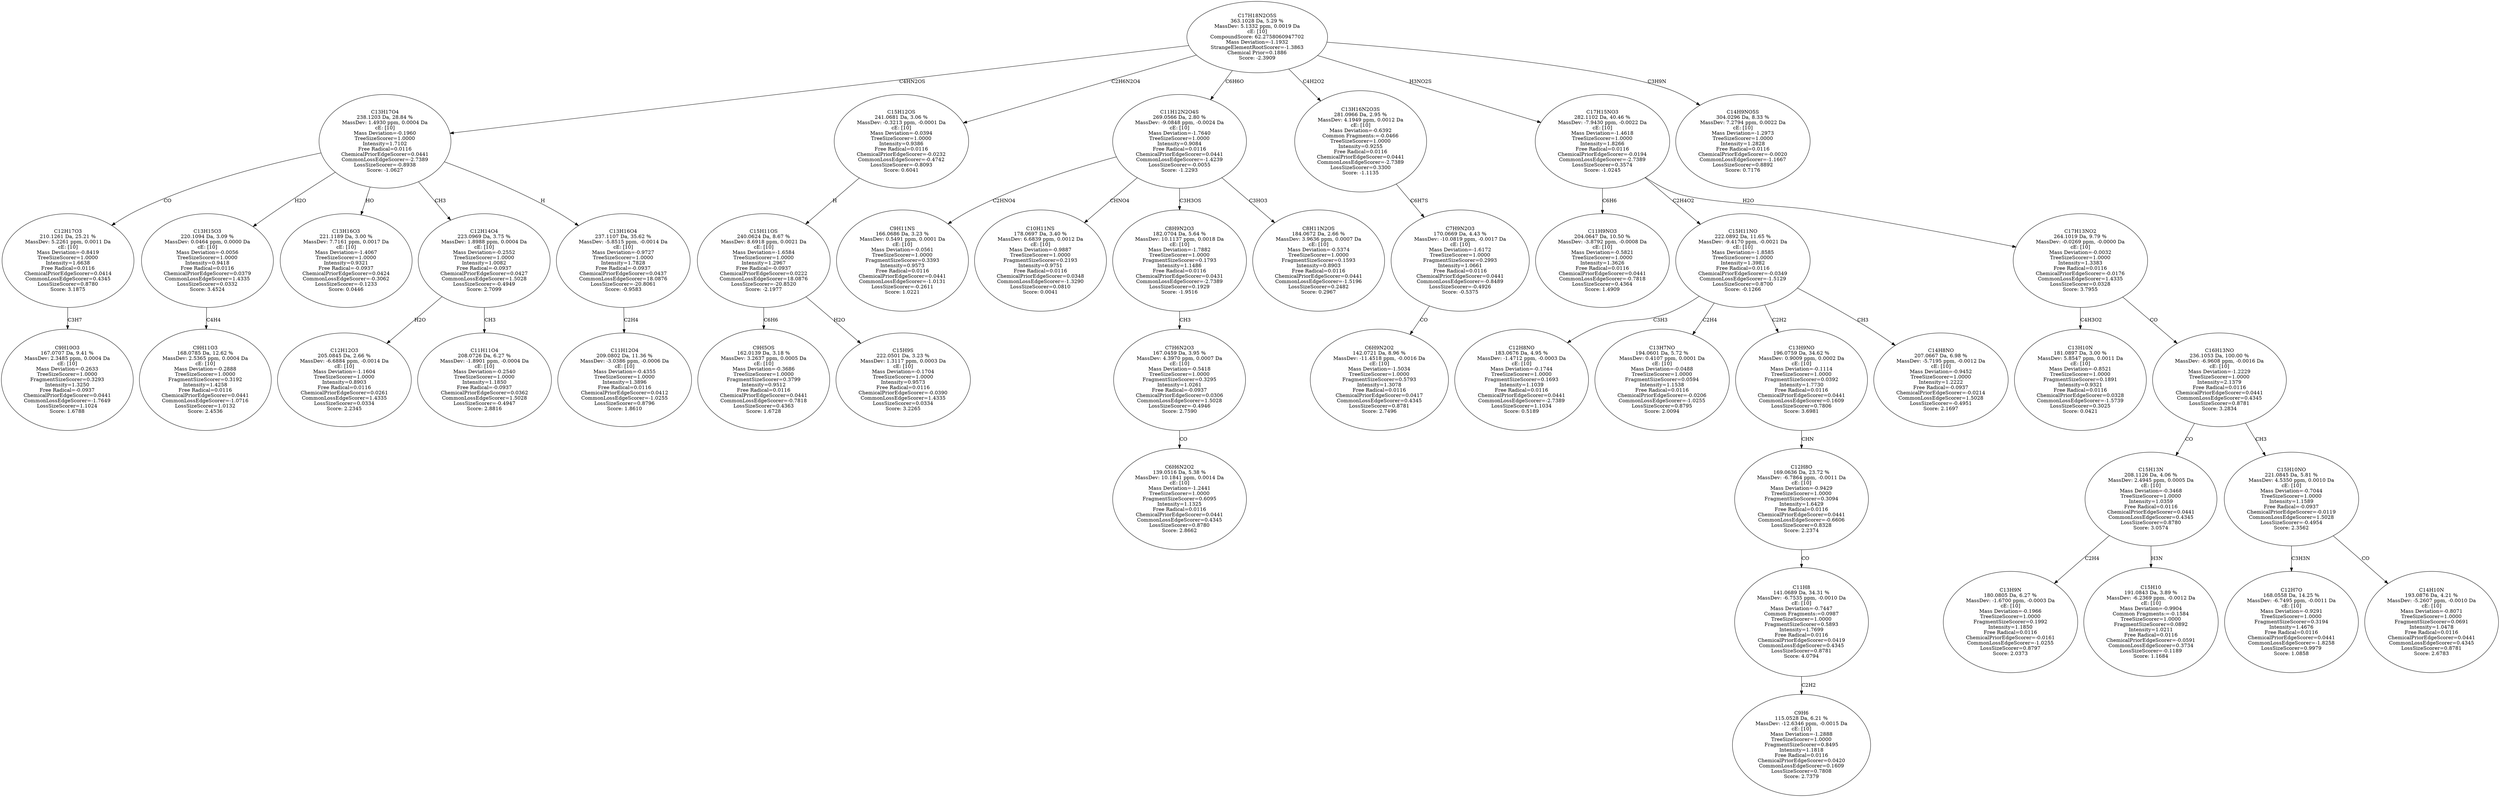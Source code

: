 strict digraph {
v1 [label="C9H10O3\n167.0707 Da, 9.41 %\nMassDev: 2.3485 ppm, 0.0004 Da\ncE: [10]\nMass Deviation=-0.2633\nTreeSizeScorer=1.0000\nFragmentSizeScorer=0.3293\nIntensity=1.3250\nFree Radical=-0.0937\nChemicalPriorEdgeScorer=0.0441\nCommonLossEdgeScorer=-1.7649\nLossSizeScorer=1.1024\nScore: 1.6788"];
v2 [label="C12H17O3\n210.1261 Da, 25.21 %\nMassDev: 5.2261 ppm, 0.0011 Da\ncE: [10]\nMass Deviation=-0.8419\nTreeSizeScorer=1.0000\nIntensity=1.6638\nFree Radical=0.0116\nChemicalPriorEdgeScorer=0.0414\nCommonLossEdgeScorer=0.4345\nLossSizeScorer=0.8780\nScore: 3.1875"];
v3 [label="C9H11O3\n168.0785 Da, 12.62 %\nMassDev: 2.5365 ppm, 0.0004 Da\ncE: [10]\nMass Deviation=-0.2888\nTreeSizeScorer=1.0000\nFragmentSizeScorer=0.3192\nIntensity=1.4258\nFree Radical=0.0116\nChemicalPriorEdgeScorer=0.0441\nCommonLossEdgeScorer=-1.0716\nLossSizeScorer=1.0132\nScore: 2.4536"];
v4 [label="C13H15O3\n220.1094 Da, 3.09 %\nMassDev: 0.0464 ppm, 0.0000 Da\ncE: [10]\nMass Deviation=-0.0056\nTreeSizeScorer=1.0000\nIntensity=0.9418\nFree Radical=0.0116\nChemicalPriorEdgeScorer=0.0379\nCommonLossEdgeScorer=1.4335\nLossSizeScorer=0.0332\nScore: 3.4524"];
v5 [label="C13H16O3\n221.1189 Da, 3.00 %\nMassDev: 7.7161 ppm, 0.0017 Da\ncE: [10]\nMass Deviation=-1.4067\nTreeSizeScorer=1.0000\nIntensity=0.9321\nFree Radical=-0.0937\nChemicalPriorEdgeScorer=0.0424\nCommonLossEdgeScorer=-0.3062\nLossSizeScorer=-0.1233\nScore: 0.0446"];
v6 [label="C12H12O3\n205.0845 Da, 2.66 %\nMassDev: -6.6884 ppm, -0.0014 Da\ncE: [10]\nMass Deviation=-1.1604\nTreeSizeScorer=1.0000\nIntensity=0.8903\nFree Radical=0.0116\nChemicalPriorEdgeScorer=0.0261\nCommonLossEdgeScorer=1.4335\nLossSizeScorer=0.0334\nScore: 2.2345"];
v7 [label="C11H11O4\n208.0726 Da, 6.27 %\nMassDev: -1.8901 ppm, -0.0004 Da\ncE: [10]\nMass Deviation=-0.2540\nTreeSizeScorer=1.0000\nIntensity=1.1850\nFree Radical=-0.0937\nChemicalPriorEdgeScorer=0.0362\nCommonLossEdgeScorer=1.5028\nLossSizeScorer=-0.4947\nScore: 2.8816"];
v8 [label="C12H14O4\n223.0969 Da, 3.75 %\nMassDev: 1.8988 ppm, 0.0004 Da\ncE: [10]\nMass Deviation=-0.2552\nTreeSizeScorer=1.0000\nIntensity=1.0082\nFree Radical=-0.0937\nChemicalPriorEdgeScorer=0.0427\nCommonLossEdgeScorer=1.5028\nLossSizeScorer=-0.4949\nScore: 2.7099"];
v9 [label="C11H12O4\n209.0802 Da, 11.36 %\nMassDev: -3.0386 ppm, -0.0006 Da\ncE: [10]\nMass Deviation=-0.4355\nTreeSizeScorer=1.0000\nIntensity=1.3896\nFree Radical=0.0116\nChemicalPriorEdgeScorer=0.0412\nCommonLossEdgeScorer=-1.0255\nLossSizeScorer=0.8796\nScore: 1.8610"];
v10 [label="C13H16O4\n237.1107 Da, 35.62 %\nMassDev: -5.8515 ppm, -0.0014 Da\ncE: [10]\nMass Deviation=-0.9727\nTreeSizeScorer=1.0000\nIntensity=1.7828\nFree Radical=-0.0937\nChemicalPriorEdgeScorer=0.0437\nCommonLossEdgeScorer=18.0876\nLossSizeScorer=-20.8061\nScore: -0.9583"];
v11 [label="C13H17O4\n238.1203 Da, 28.84 %\nMassDev: 1.4930 ppm, 0.0004 Da\ncE: [10]\nMass Deviation=-0.1960\nTreeSizeScorer=1.0000\nIntensity=1.7102\nFree Radical=0.0116\nChemicalPriorEdgeScorer=0.0441\nCommonLossEdgeScorer=-2.7389\nLossSizeScorer=-0.8938\nScore: -1.0627"];
v12 [label="C9H5OS\n162.0139 Da, 3.18 %\nMassDev: 3.2637 ppm, 0.0005 Da\ncE: [10]\nMass Deviation=-0.3686\nTreeSizeScorer=1.0000\nFragmentSizeScorer=0.3799\nIntensity=0.9512\nFree Radical=0.0116\nChemicalPriorEdgeScorer=0.0441\nCommonLossEdgeScorer=-0.7818\nLossSizeScorer=0.4363\nScore: 1.6728"];
v13 [label="C15H9S\n222.0501 Da, 3.23 %\nMassDev: 1.3117 ppm, 0.0003 Da\ncE: [10]\nMass Deviation=-0.1704\nTreeSizeScorer=1.0000\nIntensity=0.9573\nFree Radical=0.0116\nChemicalPriorEdgeScorer=-0.0390\nCommonLossEdgeScorer=1.4335\nLossSizeScorer=0.0334\nScore: 3.2265"];
v14 [label="C15H11OS\n240.0624 Da, 8.67 %\nMassDev: 8.6918 ppm, 0.0021 Da\ncE: [10]\nMass Deviation=-1.6584\nTreeSizeScorer=1.0000\nIntensity=1.2967\nFree Radical=-0.0937\nChemicalPriorEdgeScorer=0.0222\nCommonLossEdgeScorer=18.0876\nLossSizeScorer=-20.8520\nScore: -2.1977"];
v15 [label="C15H12OS\n241.0681 Da, 3.06 %\nMassDev: -0.3213 ppm, -0.0001 Da\ncE: [10]\nMass Deviation=-0.0394\nTreeSizeScorer=1.0000\nIntensity=0.9386\nFree Radical=0.0116\nChemicalPriorEdgeScorer=-0.0232\nCommonLossEdgeScorer=-0.4742\nLossSizeScorer=-0.8093\nScore: 0.6041"];
v16 [label="C9H11NS\n166.0686 Da, 3.23 %\nMassDev: 0.5491 ppm, 0.0001 Da\ncE: [10]\nMass Deviation=-0.0561\nTreeSizeScorer=1.0000\nFragmentSizeScorer=0.3393\nIntensity=0.9573\nFree Radical=0.0116\nChemicalPriorEdgeScorer=0.0441\nCommonLossEdgeScorer=-1.0131\nLossSizeScorer=-0.2611\nScore: 1.0221"];
v17 [label="C10H11NS\n178.0697 Da, 3.40 %\nMassDev: 6.6839 ppm, 0.0012 Da\ncE: [10]\nMass Deviation=-0.9887\nTreeSizeScorer=1.0000\nFragmentSizeScorer=0.2193\nIntensity=0.9751\nFree Radical=0.0116\nChemicalPriorEdgeScorer=0.0348\nCommonLossEdgeScorer=-1.3290\nLossSizeScorer=0.0810\nScore: 0.0041"];
v18 [label="C6H6N2O2\n139.0516 Da, 5.38 %\nMassDev: 10.1841 ppm, 0.0014 Da\ncE: [10]\nMass Deviation=-1.2441\nTreeSizeScorer=1.0000\nFragmentSizeScorer=0.6095\nIntensity=1.1325\nFree Radical=0.0116\nChemicalPriorEdgeScorer=0.0441\nCommonLossEdgeScorer=0.4345\nLossSizeScorer=0.8780\nScore: 2.8662"];
v19 [label="C7H6N2O3\n167.0459 Da, 3.95 %\nMassDev: 4.3970 ppm, 0.0007 Da\ncE: [10]\nMass Deviation=-0.5418\nTreeSizeScorer=1.0000\nFragmentSizeScorer=0.3295\nIntensity=1.0261\nFree Radical=-0.0937\nChemicalPriorEdgeScorer=0.0306\nCommonLossEdgeScorer=1.5028\nLossSizeScorer=-0.4946\nScore: 2.7590"];
v20 [label="C8H9N2O3\n182.0704 Da, 5.64 %\nMassDev: 10.1137 ppm, 0.0018 Da\ncE: [10]\nMass Deviation=-1.7882\nTreeSizeScorer=1.0000\nFragmentSizeScorer=0.1793\nIntensity=1.1486\nFree Radical=0.0116\nChemicalPriorEdgeScorer=0.0431\nCommonLossEdgeScorer=-2.7389\nLossSizeScorer=0.1929\nScore: -1.9516"];
v21 [label="C8H11N2OS\n184.0672 Da, 2.66 %\nMassDev: 3.9636 ppm, 0.0007 Da\ncE: [10]\nMass Deviation=-0.5374\nTreeSizeScorer=1.0000\nFragmentSizeScorer=0.1593\nIntensity=0.8903\nFree Radical=0.0116\nChemicalPriorEdgeScorer=0.0441\nCommonLossEdgeScorer=-1.5196\nLossSizeScorer=0.2482\nScore: 0.2967"];
v22 [label="C11H12N2O4S\n269.0566 Da, 2.80 %\nMassDev: -9.0848 ppm, -0.0024 Da\ncE: [10]\nMass Deviation=-1.7640\nTreeSizeScorer=1.0000\nIntensity=0.9084\nFree Radical=0.0116\nChemicalPriorEdgeScorer=0.0441\nCommonLossEdgeScorer=-1.4239\nLossSizeScorer=-0.0055\nScore: -1.2293"];
v23 [label="C6H9N2O2\n142.0721 Da, 8.96 %\nMassDev: -11.4518 ppm, -0.0016 Da\ncE: [10]\nMass Deviation=-1.5034\nTreeSizeScorer=1.0000\nFragmentSizeScorer=0.5793\nIntensity=1.3078\nFree Radical=0.0116\nChemicalPriorEdgeScorer=0.0417\nCommonLossEdgeScorer=0.4345\nLossSizeScorer=0.8781\nScore: 2.7496"];
v24 [label="C7H9N2O3\n170.0669 Da, 4.43 %\nMassDev: -10.0819 ppm, -0.0017 Da\ncE: [10]\nMass Deviation=-1.6172\nTreeSizeScorer=1.0000\nFragmentSizeScorer=0.2993\nIntensity=1.0661\nFree Radical=0.0116\nChemicalPriorEdgeScorer=0.0441\nCommonLossEdgeScorer=-0.8489\nLossSizeScorer=-0.4926\nScore: -0.5375"];
v25 [label="C13H16N2O3S\n281.0966 Da, 2.95 %\nMassDev: 4.1949 ppm, 0.0012 Da\ncE: [10]\nMass Deviation=-0.6392\nCommon Fragments:=-0.0466\nTreeSizeScorer=1.0000\nIntensity=0.9255\nFree Radical=0.0116\nChemicalPriorEdgeScorer=0.0441\nCommonLossEdgeScorer=-2.7389\nLossSizeScorer=0.3300\nScore: -1.1135"];
v26 [label="C11H9NO3\n204.0647 Da, 10.50 %\nMassDev: -3.8792 ppm, -0.0008 Da\ncE: [10]\nMass Deviation=-0.5821\nTreeSizeScorer=1.0000\nIntensity=1.3626\nFree Radical=0.0116\nChemicalPriorEdgeScorer=0.0441\nCommonLossEdgeScorer=-0.7818\nLossSizeScorer=0.4364\nScore: 1.4909"];
v27 [label="C12H8NO\n183.0676 Da, 4.95 %\nMassDev: -1.4712 ppm, -0.0003 Da\ncE: [10]\nMass Deviation=-0.1744\nTreeSizeScorer=1.0000\nFragmentSizeScorer=0.1693\nIntensity=1.1039\nFree Radical=0.0116\nChemicalPriorEdgeScorer=0.0441\nCommonLossEdgeScorer=-2.7389\nLossSizeScorer=1.1034\nScore: 0.5189"];
v28 [label="C13H7NO\n194.0601 Da, 5.72 %\nMassDev: 0.4107 ppm, 0.0001 Da\ncE: [10]\nMass Deviation=-0.0488\nTreeSizeScorer=1.0000\nFragmentSizeScorer=0.0594\nIntensity=1.1538\nFree Radical=0.0116\nChemicalPriorEdgeScorer=-0.0206\nCommonLossEdgeScorer=-1.0255\nLossSizeScorer=0.8795\nScore: 2.0094"];
v29 [label="C9H6\n115.0528 Da, 6.21 %\nMassDev: -12.6346 ppm, -0.0015 Da\ncE: [10]\nMass Deviation=-1.2888\nTreeSizeScorer=1.0000\nFragmentSizeScorer=0.8495\nIntensity=1.1818\nFree Radical=0.0116\nChemicalPriorEdgeScorer=0.0420\nCommonLossEdgeScorer=0.1609\nLossSizeScorer=0.7808\nScore: 2.7379"];
v30 [label="C11H8\n141.0689 Da, 34.31 %\nMassDev: -6.7535 ppm, -0.0010 Da\ncE: [10]\nMass Deviation=-0.7447\nCommon Fragments:=0.0987\nTreeSizeScorer=1.0000\nFragmentSizeScorer=0.5893\nIntensity=1.7699\nFree Radical=0.0116\nChemicalPriorEdgeScorer=0.0419\nCommonLossEdgeScorer=0.4345\nLossSizeScorer=0.8781\nScore: 4.0794"];
v31 [label="C12H8O\n169.0636 Da, 23.72 %\nMassDev: -6.7864 ppm, -0.0011 Da\ncE: [10]\nMass Deviation=-0.9429\nTreeSizeScorer=1.0000\nFragmentSizeScorer=0.3094\nIntensity=1.6429\nFree Radical=0.0116\nChemicalPriorEdgeScorer=0.0441\nCommonLossEdgeScorer=-0.6606\nLossSizeScorer=0.8328\nScore: 2.2374"];
v32 [label="C13H9NO\n196.0759 Da, 34.62 %\nMassDev: 0.9009 ppm, 0.0002 Da\ncE: [10]\nMass Deviation=-0.1114\nTreeSizeScorer=1.0000\nFragmentSizeScorer=0.0392\nIntensity=1.7730\nFree Radical=0.0116\nChemicalPriorEdgeScorer=0.0441\nCommonLossEdgeScorer=0.1609\nLossSizeScorer=0.7806\nScore: 3.6981"];
v33 [label="C14H8NO\n207.0667 Da, 6.98 %\nMassDev: -5.7195 ppm, -0.0012 Da\ncE: [10]\nMass Deviation=-0.9452\nTreeSizeScorer=1.0000\nIntensity=1.2222\nFree Radical=-0.0937\nChemicalPriorEdgeScorer=-0.0214\nCommonLossEdgeScorer=1.5028\nLossSizeScorer=-0.4951\nScore: 2.1697"];
v34 [label="C15H11NO\n222.0892 Da, 11.65 %\nMassDev: -9.4170 ppm, -0.0021 Da\ncE: [10]\nMass Deviation=-1.8585\nTreeSizeScorer=1.0000\nIntensity=1.3982\nFree Radical=0.0116\nChemicalPriorEdgeScorer=-0.0349\nCommonLossEdgeScorer=-1.5129\nLossSizeScorer=0.8700\nScore: -0.1266"];
v35 [label="C13H10N\n181.0897 Da, 3.00 %\nMassDev: 5.8547 ppm, 0.0011 Da\ncE: [10]\nMass Deviation=-0.8521\nTreeSizeScorer=1.0000\nFragmentSizeScorer=0.1891\nIntensity=0.9321\nFree Radical=0.0116\nChemicalPriorEdgeScorer=0.0328\nCommonLossEdgeScorer=-1.5739\nLossSizeScorer=0.3025\nScore: 0.0421"];
v36 [label="C13H9N\n180.0805 Da, 6.27 %\nMassDev: -1.6700 ppm, -0.0003 Da\ncE: [10]\nMass Deviation=-0.1966\nTreeSizeScorer=1.0000\nFragmentSizeScorer=0.1992\nIntensity=1.1850\nFree Radical=0.0116\nChemicalPriorEdgeScorer=-0.0161\nCommonLossEdgeScorer=-1.0255\nLossSizeScorer=0.8797\nScore: 2.0373"];
v37 [label="C15H10\n191.0843 Da, 3.89 %\nMassDev: -6.2369 ppm, -0.0012 Da\ncE: [10]\nMass Deviation=-0.9904\nCommon Fragments:=-0.1584\nTreeSizeScorer=1.0000\nFragmentSizeScorer=0.0892\nIntensity=1.0211\nFree Radical=0.0116\nChemicalPriorEdgeScorer=-0.0591\nCommonLossEdgeScorer=0.3734\nLossSizeScorer=-0.1189\nScore: 1.1684"];
v38 [label="C15H13N\n208.1126 Da, 4.06 %\nMassDev: 2.4945 ppm, 0.0005 Da\ncE: [10]\nMass Deviation=-0.3468\nTreeSizeScorer=1.0000\nIntensity=1.0359\nFree Radical=0.0116\nChemicalPriorEdgeScorer=0.0441\nCommonLossEdgeScorer=0.4345\nLossSizeScorer=0.8780\nScore: 3.0574"];
v39 [label="C12H7O\n168.0558 Da, 14.25 %\nMassDev: -6.7495 ppm, -0.0011 Da\ncE: [10]\nMass Deviation=-0.9291\nTreeSizeScorer=1.0000\nFragmentSizeScorer=0.3194\nIntensity=1.4676\nFree Radical=0.0116\nChemicalPriorEdgeScorer=0.0441\nCommonLossEdgeScorer=-1.8258\nLossSizeScorer=0.9979\nScore: 1.0858"];
v40 [label="C14H10N\n193.0876 Da, 4.21 %\nMassDev: -5.2607 ppm, -0.0010 Da\ncE: [10]\nMass Deviation=-0.8071\nTreeSizeScorer=1.0000\nFragmentSizeScorer=0.0691\nIntensity=1.0478\nFree Radical=0.0116\nChemicalPriorEdgeScorer=0.0441\nCommonLossEdgeScorer=0.4345\nLossSizeScorer=0.8781\nScore: 2.6783"];
v41 [label="C15H10NO\n221.0845 Da, 5.81 %\nMassDev: 4.5350 ppm, 0.0010 Da\ncE: [10]\nMass Deviation=-0.7044\nTreeSizeScorer=1.0000\nIntensity=1.1589\nFree Radical=-0.0937\nChemicalPriorEdgeScorer=-0.0119\nCommonLossEdgeScorer=1.5028\nLossSizeScorer=-0.4954\nScore: 2.3562"];
v42 [label="C16H13NO\n236.1053 Da, 100.00 %\nMassDev: -6.9608 ppm, -0.0016 Da\ncE: [10]\nMass Deviation=-1.2229\nTreeSizeScorer=1.0000\nIntensity=2.1379\nFree Radical=0.0116\nChemicalPriorEdgeScorer=0.0441\nCommonLossEdgeScorer=0.4345\nLossSizeScorer=0.8781\nScore: 3.2834"];
v43 [label="C17H13NO2\n264.1019 Da, 9.79 %\nMassDev: -0.0269 ppm, -0.0000 Da\ncE: [10]\nMass Deviation=-0.0032\nTreeSizeScorer=1.0000\nIntensity=1.3383\nFree Radical=0.0116\nChemicalPriorEdgeScorer=-0.0176\nCommonLossEdgeScorer=1.4335\nLossSizeScorer=0.0328\nScore: 3.7955"];
v44 [label="C17H15NO3\n282.1102 Da, 40.46 %\nMassDev: -7.9430 ppm, -0.0022 Da\ncE: [10]\nMass Deviation=-1.4618\nTreeSizeScorer=1.0000\nIntensity=1.8266\nFree Radical=0.0116\nChemicalPriorEdgeScorer=-0.0194\nCommonLossEdgeScorer=-2.7389\nLossSizeScorer=0.3574\nScore: -1.0245"];
v45 [label="C14H9NO5S\n304.0296 Da, 8.33 %\nMassDev: 7.2794 ppm, 0.0022 Da\ncE: [10]\nMass Deviation=-1.2973\nTreeSizeScorer=1.0000\nIntensity=1.2828\nFree Radical=0.0116\nChemicalPriorEdgeScorer=-0.0020\nCommonLossEdgeScorer=-1.1667\nLossSizeScorer=0.8892\nScore: 0.7176"];
v46 [label="C17H18N2O5S\n363.1028 Da, 5.29 %\nMassDev: 5.1332 ppm, 0.0019 Da\ncE: [10]\nCompoundScore: 62.2758060947702\nMass Deviation=-1.1932\nStrangeElementRootScorer=-1.3863\nChemical Prior=0.1886\nScore: -2.3909"];
v2 -> v1 [label="C3H7"];
v11 -> v2 [label="CO"];
v4 -> v3 [label="C4H4"];
v11 -> v4 [label="H2O"];
v11 -> v5 [label="HO"];
v8 -> v6 [label="H2O"];
v8 -> v7 [label="CH3"];
v11 -> v8 [label="CH3"];
v10 -> v9 [label="C2H4"];
v11 -> v10 [label="H"];
v46 -> v11 [label="C4HN2OS"];
v14 -> v12 [label="C6H6"];
v14 -> v13 [label="H2O"];
v15 -> v14 [label="H"];
v46 -> v15 [label="C2H6N2O4"];
v22 -> v16 [label="C2HNO4"];
v22 -> v17 [label="CHNO4"];
v19 -> v18 [label="CO"];
v20 -> v19 [label="CH3"];
v22 -> v20 [label="C3H3OS"];
v22 -> v21 [label="C3HO3"];
v46 -> v22 [label="C6H6O"];
v24 -> v23 [label="CO"];
v25 -> v24 [label="C6H7S"];
v46 -> v25 [label="C4H2O2"];
v44 -> v26 [label="C6H6"];
v34 -> v27 [label="C3H3"];
v34 -> v28 [label="C2H4"];
v30 -> v29 [label="C2H2"];
v31 -> v30 [label="CO"];
v32 -> v31 [label="CHN"];
v34 -> v32 [label="C2H2"];
v34 -> v33 [label="CH3"];
v44 -> v34 [label="C2H4O2"];
v43 -> v35 [label="C4H3O2"];
v38 -> v36 [label="C2H4"];
v38 -> v37 [label="H3N"];
v42 -> v38 [label="CO"];
v41 -> v39 [label="C3H3N"];
v41 -> v40 [label="CO"];
v42 -> v41 [label="CH3"];
v43 -> v42 [label="CO"];
v44 -> v43 [label="H2O"];
v46 -> v44 [label="H3NO2S"];
v46 -> v45 [label="C3H9N"];
}